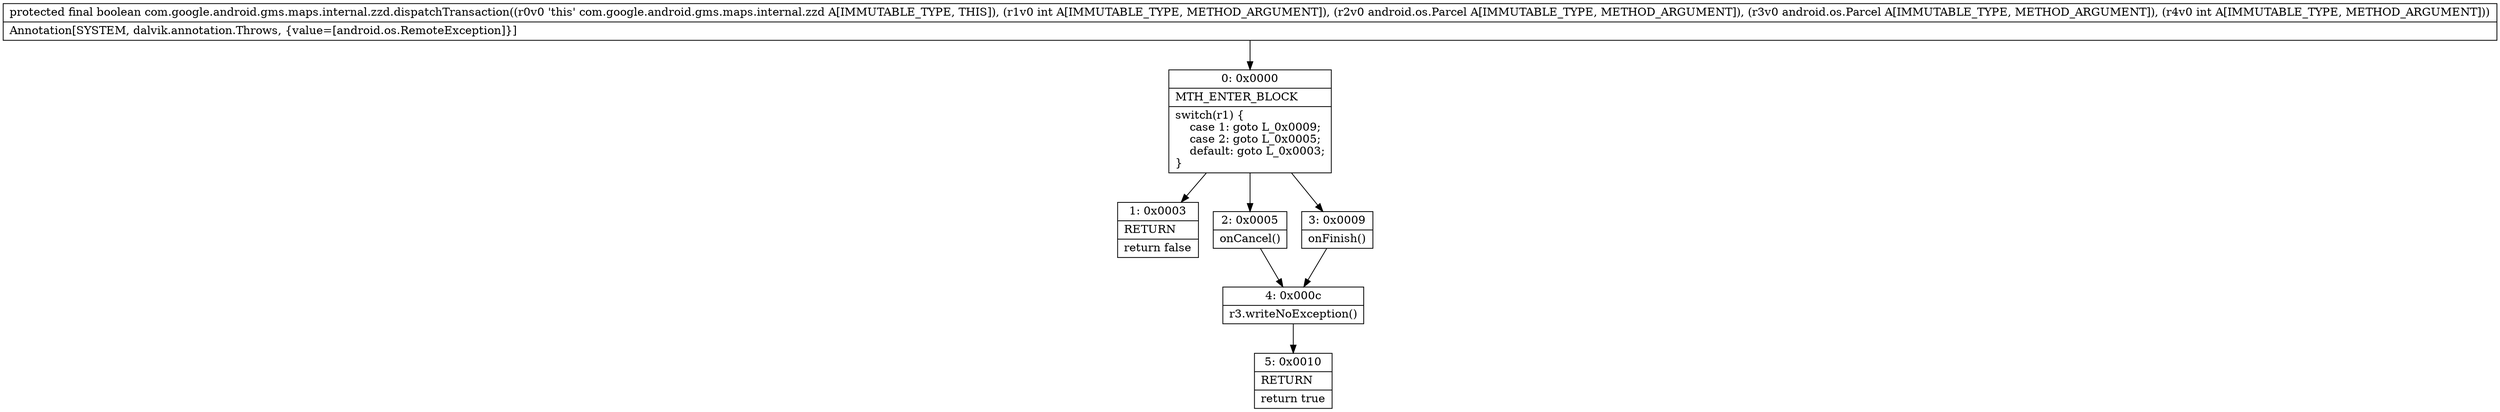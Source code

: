 digraph "CFG forcom.google.android.gms.maps.internal.zzd.dispatchTransaction(ILandroid\/os\/Parcel;Landroid\/os\/Parcel;I)Z" {
Node_0 [shape=record,label="{0\:\ 0x0000|MTH_ENTER_BLOCK\l|switch(r1) \{\l    case 1: goto L_0x0009;\l    case 2: goto L_0x0005;\l    default: goto L_0x0003;\l\}\l}"];
Node_1 [shape=record,label="{1\:\ 0x0003|RETURN\l|return false\l}"];
Node_2 [shape=record,label="{2\:\ 0x0005|onCancel()\l}"];
Node_3 [shape=record,label="{3\:\ 0x0009|onFinish()\l}"];
Node_4 [shape=record,label="{4\:\ 0x000c|r3.writeNoException()\l}"];
Node_5 [shape=record,label="{5\:\ 0x0010|RETURN\l|return true\l}"];
MethodNode[shape=record,label="{protected final boolean com.google.android.gms.maps.internal.zzd.dispatchTransaction((r0v0 'this' com.google.android.gms.maps.internal.zzd A[IMMUTABLE_TYPE, THIS]), (r1v0 int A[IMMUTABLE_TYPE, METHOD_ARGUMENT]), (r2v0 android.os.Parcel A[IMMUTABLE_TYPE, METHOD_ARGUMENT]), (r3v0 android.os.Parcel A[IMMUTABLE_TYPE, METHOD_ARGUMENT]), (r4v0 int A[IMMUTABLE_TYPE, METHOD_ARGUMENT]))  | Annotation[SYSTEM, dalvik.annotation.Throws, \{value=[android.os.RemoteException]\}]\l}"];
MethodNode -> Node_0;
Node_0 -> Node_1;
Node_0 -> Node_2;
Node_0 -> Node_3;
Node_2 -> Node_4;
Node_3 -> Node_4;
Node_4 -> Node_5;
}

